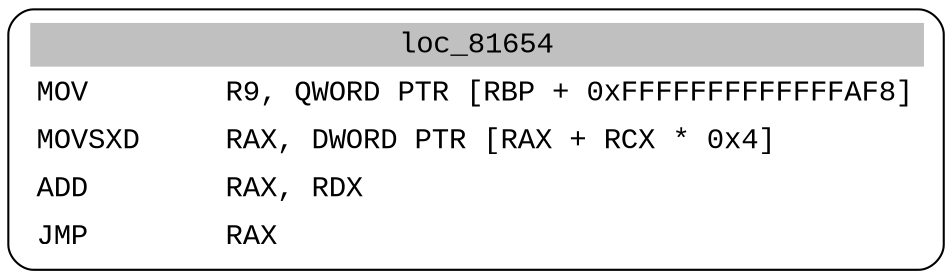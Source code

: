 digraph asm_graph {
1941 [
shape="Mrecord" fontname="Courier New"label =<<table border="0" cellborder="0" cellpadding="3"><tr><td align="center" colspan="2" bgcolor="grey">loc_81654</td></tr><tr><td align="left">MOV        R9, QWORD PTR [RBP + 0xFFFFFFFFFFFFFAF8]</td></tr><tr><td align="left">MOVSXD     RAX, DWORD PTR [RAX + RCX * 0x4]</td></tr><tr><td align="left">ADD        RAX, RDX</td></tr><tr><td align="left">JMP        RAX</td></tr></table>> ];
}